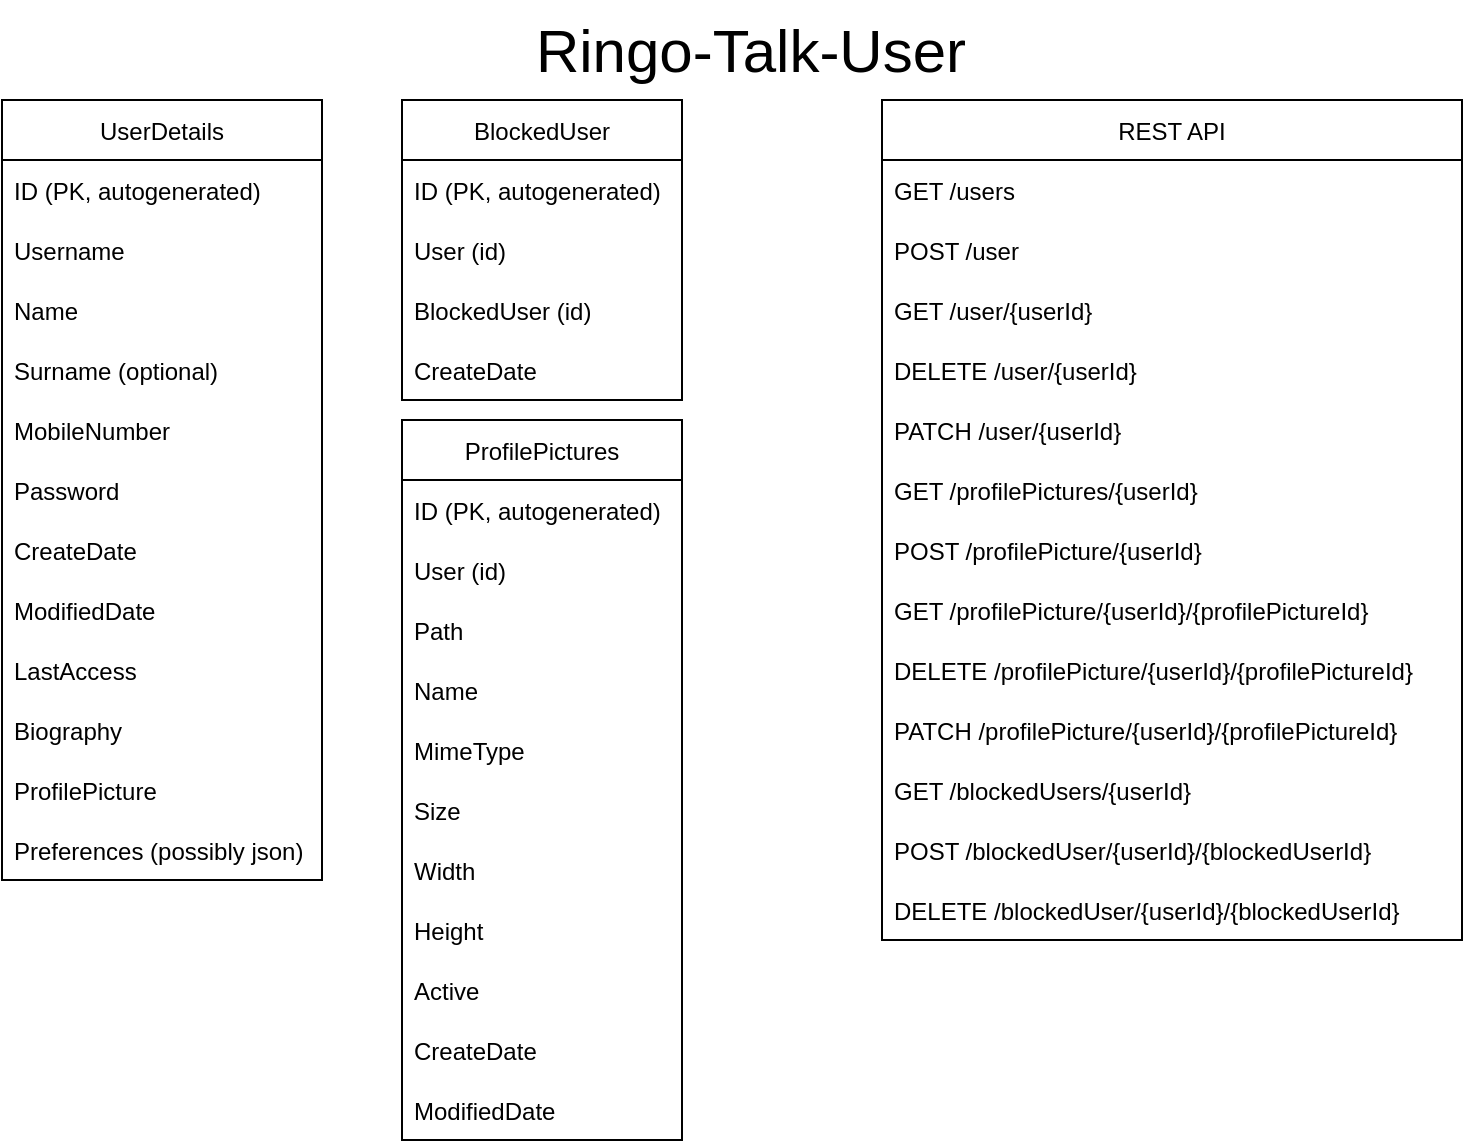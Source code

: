 <mxfile version="20.3.3" type="device"><diagram id="TblXnc-NqgKq7b_JqArt" name="Page-1"><mxGraphModel dx="2452" dy="920" grid="1" gridSize="10" guides="1" tooltips="1" connect="1" arrows="1" fold="1" page="1" pageScale="1" pageWidth="827" pageHeight="583" math="0" shadow="0"><root><mxCell id="0"/><mxCell id="1" parent="0"/><mxCell id="UhK0BxB9B6D-qoXDUpAz-3" value="&lt;font style=&quot;font-size: 30px;&quot;&gt;Ringo-Talk-User&lt;/font&gt;" style="text;html=1;align=center;verticalAlign=middle;resizable=0;points=[];autosize=1;strokeColor=none;fillColor=none;" vertex="1" parent="1"><mxGeometry x="294" width="240" height="50" as="geometry"/></mxCell><mxCell id="UhK0BxB9B6D-qoXDUpAz-4" value="UserDetails" style="swimlane;fontStyle=0;childLayout=stackLayout;horizontal=1;startSize=30;horizontalStack=0;resizeParent=1;resizeParentMax=0;resizeLast=0;collapsible=1;marginBottom=0;" vertex="1" parent="1"><mxGeometry x="40" y="50" width="160" height="390" as="geometry"><mxRectangle x="40" y="40" width="100" height="30" as="alternateBounds"/></mxGeometry></mxCell><mxCell id="UhK0BxB9B6D-qoXDUpAz-5" value="ID (PK, autogenerated)" style="text;strokeColor=none;fillColor=none;align=left;verticalAlign=middle;spacingLeft=4;spacingRight=4;overflow=hidden;points=[[0,0.5],[1,0.5]];portConstraint=eastwest;rotatable=0;" vertex="1" parent="UhK0BxB9B6D-qoXDUpAz-4"><mxGeometry y="30" width="160" height="30" as="geometry"/></mxCell><mxCell id="UhK0BxB9B6D-qoXDUpAz-6" value="Username" style="text;strokeColor=none;fillColor=none;align=left;verticalAlign=middle;spacingLeft=4;spacingRight=4;overflow=hidden;points=[[0,0.5],[1,0.5]];portConstraint=eastwest;rotatable=0;" vertex="1" parent="UhK0BxB9B6D-qoXDUpAz-4"><mxGeometry y="60" width="160" height="30" as="geometry"/></mxCell><mxCell id="UhK0BxB9B6D-qoXDUpAz-7" value="Name" style="text;strokeColor=none;fillColor=none;align=left;verticalAlign=middle;spacingLeft=4;spacingRight=4;overflow=hidden;points=[[0,0.5],[1,0.5]];portConstraint=eastwest;rotatable=0;" vertex="1" parent="UhK0BxB9B6D-qoXDUpAz-4"><mxGeometry y="90" width="160" height="30" as="geometry"/></mxCell><mxCell id="UhK0BxB9B6D-qoXDUpAz-9" value="Surname (optional)" style="text;strokeColor=none;fillColor=none;align=left;verticalAlign=middle;spacingLeft=4;spacingRight=4;overflow=hidden;points=[[0,0.5],[1,0.5]];portConstraint=eastwest;rotatable=0;" vertex="1" parent="UhK0BxB9B6D-qoXDUpAz-4"><mxGeometry y="120" width="160" height="30" as="geometry"/></mxCell><mxCell id="UhK0BxB9B6D-qoXDUpAz-10" value="MobileNumber" style="text;strokeColor=none;fillColor=none;align=left;verticalAlign=middle;spacingLeft=4;spacingRight=4;overflow=hidden;points=[[0,0.5],[1,0.5]];portConstraint=eastwest;rotatable=0;" vertex="1" parent="UhK0BxB9B6D-qoXDUpAz-4"><mxGeometry y="150" width="160" height="30" as="geometry"/></mxCell><mxCell id="UhK0BxB9B6D-qoXDUpAz-11" value="Password" style="text;strokeColor=none;fillColor=none;align=left;verticalAlign=middle;spacingLeft=4;spacingRight=4;overflow=hidden;points=[[0,0.5],[1,0.5]];portConstraint=eastwest;rotatable=0;" vertex="1" parent="UhK0BxB9B6D-qoXDUpAz-4"><mxGeometry y="180" width="160" height="30" as="geometry"/></mxCell><mxCell id="UhK0BxB9B6D-qoXDUpAz-12" value="CreateDate" style="text;strokeColor=none;fillColor=none;align=left;verticalAlign=middle;spacingLeft=4;spacingRight=4;overflow=hidden;points=[[0,0.5],[1,0.5]];portConstraint=eastwest;rotatable=0;" vertex="1" parent="UhK0BxB9B6D-qoXDUpAz-4"><mxGeometry y="210" width="160" height="30" as="geometry"/></mxCell><mxCell id="UhK0BxB9B6D-qoXDUpAz-20" value="ModifiedDate" style="text;strokeColor=none;fillColor=none;align=left;verticalAlign=middle;spacingLeft=4;spacingRight=4;overflow=hidden;points=[[0,0.5],[1,0.5]];portConstraint=eastwest;rotatable=0;" vertex="1" parent="UhK0BxB9B6D-qoXDUpAz-4"><mxGeometry y="240" width="160" height="30" as="geometry"/></mxCell><mxCell id="UhK0BxB9B6D-qoXDUpAz-13" value="LastAccess" style="text;strokeColor=none;fillColor=none;align=left;verticalAlign=middle;spacingLeft=4;spacingRight=4;overflow=hidden;points=[[0,0.5],[1,0.5]];portConstraint=eastwest;rotatable=0;" vertex="1" parent="UhK0BxB9B6D-qoXDUpAz-4"><mxGeometry y="270" width="160" height="30" as="geometry"/></mxCell><mxCell id="UhK0BxB9B6D-qoXDUpAz-14" value="Biography" style="text;strokeColor=none;fillColor=none;align=left;verticalAlign=middle;spacingLeft=4;spacingRight=4;overflow=hidden;points=[[0,0.5],[1,0.5]];portConstraint=eastwest;rotatable=0;" vertex="1" parent="UhK0BxB9B6D-qoXDUpAz-4"><mxGeometry y="300" width="160" height="30" as="geometry"/></mxCell><mxCell id="UhK0BxB9B6D-qoXDUpAz-15" value="ProfilePicture" style="text;strokeColor=none;fillColor=none;align=left;verticalAlign=middle;spacingLeft=4;spacingRight=4;overflow=hidden;points=[[0,0.5],[1,0.5]];portConstraint=eastwest;rotatable=0;" vertex="1" parent="UhK0BxB9B6D-qoXDUpAz-4"><mxGeometry y="330" width="160" height="30" as="geometry"/></mxCell><mxCell id="UhK0BxB9B6D-qoXDUpAz-18" value="Preferences (possibly json)" style="text;strokeColor=none;fillColor=none;align=left;verticalAlign=middle;spacingLeft=4;spacingRight=4;overflow=hidden;points=[[0,0.5],[1,0.5]];portConstraint=eastwest;rotatable=0;" vertex="1" parent="UhK0BxB9B6D-qoXDUpAz-4"><mxGeometry y="360" width="160" height="30" as="geometry"/></mxCell><mxCell id="UhK0BxB9B6D-qoXDUpAz-27" value="BlockedUser" style="swimlane;fontStyle=0;childLayout=stackLayout;horizontal=1;startSize=30;horizontalStack=0;resizeParent=1;resizeParentMax=0;resizeLast=0;collapsible=1;marginBottom=0;" vertex="1" parent="1"><mxGeometry x="240" y="50" width="140" height="150" as="geometry"/></mxCell><mxCell id="UhK0BxB9B6D-qoXDUpAz-28" value="ID (PK, autogenerated)" style="text;strokeColor=none;fillColor=none;align=left;verticalAlign=middle;spacingLeft=4;spacingRight=4;overflow=hidden;points=[[0,0.5],[1,0.5]];portConstraint=eastwest;rotatable=0;" vertex="1" parent="UhK0BxB9B6D-qoXDUpAz-27"><mxGeometry y="30" width="140" height="30" as="geometry"/></mxCell><mxCell id="UhK0BxB9B6D-qoXDUpAz-29" value="User (id)" style="text;strokeColor=none;fillColor=none;align=left;verticalAlign=middle;spacingLeft=4;spacingRight=4;overflow=hidden;points=[[0,0.5],[1,0.5]];portConstraint=eastwest;rotatable=0;" vertex="1" parent="UhK0BxB9B6D-qoXDUpAz-27"><mxGeometry y="60" width="140" height="30" as="geometry"/></mxCell><mxCell id="UhK0BxB9B6D-qoXDUpAz-30" value="BlockedUser (id)" style="text;strokeColor=none;fillColor=none;align=left;verticalAlign=middle;spacingLeft=4;spacingRight=4;overflow=hidden;points=[[0,0.5],[1,0.5]];portConstraint=eastwest;rotatable=0;" vertex="1" parent="UhK0BxB9B6D-qoXDUpAz-27"><mxGeometry y="90" width="140" height="30" as="geometry"/></mxCell><mxCell id="UhK0BxB9B6D-qoXDUpAz-31" value="CreateDate" style="text;strokeColor=none;fillColor=none;align=left;verticalAlign=middle;spacingLeft=4;spacingRight=4;overflow=hidden;points=[[0,0.5],[1,0.5]];portConstraint=eastwest;rotatable=0;" vertex="1" parent="UhK0BxB9B6D-qoXDUpAz-27"><mxGeometry y="120" width="140" height="30" as="geometry"/></mxCell><mxCell id="UhK0BxB9B6D-qoXDUpAz-32" value="ProfilePictures" style="swimlane;fontStyle=0;childLayout=stackLayout;horizontal=1;startSize=30;horizontalStack=0;resizeParent=1;resizeParentMax=0;resizeLast=0;collapsible=1;marginBottom=0;" vertex="1" parent="1"><mxGeometry x="240" y="210" width="140" height="360" as="geometry"/></mxCell><mxCell id="UhK0BxB9B6D-qoXDUpAz-33" value="ID (PK, autogenerated)" style="text;strokeColor=none;fillColor=none;align=left;verticalAlign=middle;spacingLeft=4;spacingRight=4;overflow=hidden;points=[[0,0.5],[1,0.5]];portConstraint=eastwest;rotatable=0;" vertex="1" parent="UhK0BxB9B6D-qoXDUpAz-32"><mxGeometry y="30" width="140" height="30" as="geometry"/></mxCell><mxCell id="UhK0BxB9B6D-qoXDUpAz-34" value="User (id)" style="text;strokeColor=none;fillColor=none;align=left;verticalAlign=middle;spacingLeft=4;spacingRight=4;overflow=hidden;points=[[0,0.5],[1,0.5]];portConstraint=eastwest;rotatable=0;" vertex="1" parent="UhK0BxB9B6D-qoXDUpAz-32"><mxGeometry y="60" width="140" height="30" as="geometry"/></mxCell><mxCell id="UhK0BxB9B6D-qoXDUpAz-35" value="Path" style="text;strokeColor=none;fillColor=none;align=left;verticalAlign=middle;spacingLeft=4;spacingRight=4;overflow=hidden;points=[[0,0.5],[1,0.5]];portConstraint=eastwest;rotatable=0;" vertex="1" parent="UhK0BxB9B6D-qoXDUpAz-32"><mxGeometry y="90" width="140" height="30" as="geometry"/></mxCell><mxCell id="UhK0BxB9B6D-qoXDUpAz-39" value="Name" style="text;strokeColor=none;fillColor=none;align=left;verticalAlign=middle;spacingLeft=4;spacingRight=4;overflow=hidden;points=[[0,0.5],[1,0.5]];portConstraint=eastwest;rotatable=0;" vertex="1" parent="UhK0BxB9B6D-qoXDUpAz-32"><mxGeometry y="120" width="140" height="30" as="geometry"/></mxCell><mxCell id="UhK0BxB9B6D-qoXDUpAz-40" value="MimeType" style="text;strokeColor=none;fillColor=none;align=left;verticalAlign=middle;spacingLeft=4;spacingRight=4;overflow=hidden;points=[[0,0.5],[1,0.5]];portConstraint=eastwest;rotatable=0;" vertex="1" parent="UhK0BxB9B6D-qoXDUpAz-32"><mxGeometry y="150" width="140" height="30" as="geometry"/></mxCell><mxCell id="UhK0BxB9B6D-qoXDUpAz-41" value="Size" style="text;strokeColor=none;fillColor=none;align=left;verticalAlign=middle;spacingLeft=4;spacingRight=4;overflow=hidden;points=[[0,0.5],[1,0.5]];portConstraint=eastwest;rotatable=0;" vertex="1" parent="UhK0BxB9B6D-qoXDUpAz-32"><mxGeometry y="180" width="140" height="30" as="geometry"/></mxCell><mxCell id="UhK0BxB9B6D-qoXDUpAz-42" value="Width" style="text;strokeColor=none;fillColor=none;align=left;verticalAlign=middle;spacingLeft=4;spacingRight=4;overflow=hidden;points=[[0,0.5],[1,0.5]];portConstraint=eastwest;rotatable=0;" vertex="1" parent="UhK0BxB9B6D-qoXDUpAz-32"><mxGeometry y="210" width="140" height="30" as="geometry"/></mxCell><mxCell id="UhK0BxB9B6D-qoXDUpAz-43" value="Height" style="text;strokeColor=none;fillColor=none;align=left;verticalAlign=middle;spacingLeft=4;spacingRight=4;overflow=hidden;points=[[0,0.5],[1,0.5]];portConstraint=eastwest;rotatable=0;" vertex="1" parent="UhK0BxB9B6D-qoXDUpAz-32"><mxGeometry y="240" width="140" height="30" as="geometry"/></mxCell><mxCell id="UhK0BxB9B6D-qoXDUpAz-36" value="Active" style="text;strokeColor=none;fillColor=none;align=left;verticalAlign=middle;spacingLeft=4;spacingRight=4;overflow=hidden;points=[[0,0.5],[1,0.5]];portConstraint=eastwest;rotatable=0;" vertex="1" parent="UhK0BxB9B6D-qoXDUpAz-32"><mxGeometry y="270" width="140" height="30" as="geometry"/></mxCell><mxCell id="UhK0BxB9B6D-qoXDUpAz-37" value="CreateDate" style="text;strokeColor=none;fillColor=none;align=left;verticalAlign=middle;spacingLeft=4;spacingRight=4;overflow=hidden;points=[[0,0.5],[1,0.5]];portConstraint=eastwest;rotatable=0;" vertex="1" parent="UhK0BxB9B6D-qoXDUpAz-32"><mxGeometry y="300" width="140" height="30" as="geometry"/></mxCell><mxCell id="UhK0BxB9B6D-qoXDUpAz-38" value="ModifiedDate" style="text;strokeColor=none;fillColor=none;align=left;verticalAlign=middle;spacingLeft=4;spacingRight=4;overflow=hidden;points=[[0,0.5],[1,0.5]];portConstraint=eastwest;rotatable=0;" vertex="1" parent="UhK0BxB9B6D-qoXDUpAz-32"><mxGeometry y="330" width="140" height="30" as="geometry"/></mxCell><mxCell id="UhK0BxB9B6D-qoXDUpAz-44" value="REST API" style="swimlane;fontStyle=0;childLayout=stackLayout;horizontal=1;startSize=30;horizontalStack=0;resizeParent=1;resizeParentMax=0;resizeLast=0;collapsible=1;marginBottom=0;" vertex="1" parent="1"><mxGeometry x="480" y="50" width="290" height="420" as="geometry"/></mxCell><mxCell id="UhK0BxB9B6D-qoXDUpAz-52" value="GET /users" style="text;strokeColor=none;fillColor=none;align=left;verticalAlign=middle;spacingLeft=4;spacingRight=4;overflow=hidden;points=[[0,0.5],[1,0.5]];portConstraint=eastwest;rotatable=0;" vertex="1" parent="UhK0BxB9B6D-qoXDUpAz-44"><mxGeometry y="30" width="290" height="30" as="geometry"/></mxCell><mxCell id="UhK0BxB9B6D-qoXDUpAz-45" value="POST /user" style="text;strokeColor=none;fillColor=none;align=left;verticalAlign=middle;spacingLeft=4;spacingRight=4;overflow=hidden;points=[[0,0.5],[1,0.5]];portConstraint=eastwest;rotatable=0;" vertex="1" parent="UhK0BxB9B6D-qoXDUpAz-44"><mxGeometry y="60" width="290" height="30" as="geometry"/></mxCell><mxCell id="UhK0BxB9B6D-qoXDUpAz-46" value="GET /user/{userId}" style="text;strokeColor=none;fillColor=none;align=left;verticalAlign=middle;spacingLeft=4;spacingRight=4;overflow=hidden;points=[[0,0.5],[1,0.5]];portConstraint=eastwest;rotatable=0;" vertex="1" parent="UhK0BxB9B6D-qoXDUpAz-44"><mxGeometry y="90" width="290" height="30" as="geometry"/></mxCell><mxCell id="UhK0BxB9B6D-qoXDUpAz-47" value="DELETE /user/{userId}" style="text;strokeColor=none;fillColor=none;align=left;verticalAlign=middle;spacingLeft=4;spacingRight=4;overflow=hidden;points=[[0,0.5],[1,0.5]];portConstraint=eastwest;rotatable=0;" vertex="1" parent="UhK0BxB9B6D-qoXDUpAz-44"><mxGeometry y="120" width="290" height="30" as="geometry"/></mxCell><mxCell id="UhK0BxB9B6D-qoXDUpAz-48" value="PATCH /user/{userId}" style="text;strokeColor=none;fillColor=none;align=left;verticalAlign=middle;spacingLeft=4;spacingRight=4;overflow=hidden;points=[[0,0.5],[1,0.5]];portConstraint=eastwest;rotatable=0;" vertex="1" parent="UhK0BxB9B6D-qoXDUpAz-44"><mxGeometry y="150" width="290" height="30" as="geometry"/></mxCell><mxCell id="UhK0BxB9B6D-qoXDUpAz-53" value="GET /profilePictures/{userId}" style="text;strokeColor=none;fillColor=none;align=left;verticalAlign=middle;spacingLeft=4;spacingRight=4;overflow=hidden;points=[[0,0.5],[1,0.5]];portConstraint=eastwest;rotatable=0;" vertex="1" parent="UhK0BxB9B6D-qoXDUpAz-44"><mxGeometry y="180" width="290" height="30" as="geometry"/></mxCell><mxCell id="UhK0BxB9B6D-qoXDUpAz-49" value="POST /profilePicture/{userId}" style="text;strokeColor=none;fillColor=none;align=left;verticalAlign=middle;spacingLeft=4;spacingRight=4;overflow=hidden;points=[[0,0.5],[1,0.5]];portConstraint=eastwest;rotatable=0;" vertex="1" parent="UhK0BxB9B6D-qoXDUpAz-44"><mxGeometry y="210" width="290" height="30" as="geometry"/></mxCell><mxCell id="UhK0BxB9B6D-qoXDUpAz-50" value="GET /profilePicture/{userId}/{profilePictureId}" style="text;strokeColor=none;fillColor=none;align=left;verticalAlign=middle;spacingLeft=4;spacingRight=4;overflow=hidden;points=[[0,0.5],[1,0.5]];portConstraint=eastwest;rotatable=0;" vertex="1" parent="UhK0BxB9B6D-qoXDUpAz-44"><mxGeometry y="240" width="290" height="30" as="geometry"/></mxCell><mxCell id="UhK0BxB9B6D-qoXDUpAz-51" value="DELETE /profilePicture/{userId}/{profilePictureId}" style="text;strokeColor=none;fillColor=none;align=left;verticalAlign=middle;spacingLeft=4;spacingRight=4;overflow=hidden;points=[[0,0.5],[1,0.5]];portConstraint=eastwest;rotatable=0;" vertex="1" parent="UhK0BxB9B6D-qoXDUpAz-44"><mxGeometry y="270" width="290" height="30" as="geometry"/></mxCell><mxCell id="UhK0BxB9B6D-qoXDUpAz-57" value="PATCH /profilePicture/{userId}/{profilePictureId}" style="text;strokeColor=none;fillColor=none;align=left;verticalAlign=middle;spacingLeft=4;spacingRight=4;overflow=hidden;points=[[0,0.5],[1,0.5]];portConstraint=eastwest;rotatable=0;" vertex="1" parent="UhK0BxB9B6D-qoXDUpAz-44"><mxGeometry y="300" width="290" height="30" as="geometry"/></mxCell><mxCell id="UhK0BxB9B6D-qoXDUpAz-54" value="GET /blockedUsers/{userId}" style="text;strokeColor=none;fillColor=none;align=left;verticalAlign=middle;spacingLeft=4;spacingRight=4;overflow=hidden;points=[[0,0.5],[1,0.5]];portConstraint=eastwest;rotatable=0;" vertex="1" parent="UhK0BxB9B6D-qoXDUpAz-44"><mxGeometry y="330" width="290" height="30" as="geometry"/></mxCell><mxCell id="UhK0BxB9B6D-qoXDUpAz-55" value="POST /blockedUser/{userId}/{blockedUserId}" style="text;strokeColor=none;fillColor=none;align=left;verticalAlign=middle;spacingLeft=4;spacingRight=4;overflow=hidden;points=[[0,0.5],[1,0.5]];portConstraint=eastwest;rotatable=0;" vertex="1" parent="UhK0BxB9B6D-qoXDUpAz-44"><mxGeometry y="360" width="290" height="30" as="geometry"/></mxCell><mxCell id="UhK0BxB9B6D-qoXDUpAz-56" value="DELETE /blockedUser/{userId}/{blockedUserId}" style="text;strokeColor=none;fillColor=none;align=left;verticalAlign=middle;spacingLeft=4;spacingRight=4;overflow=hidden;points=[[0,0.5],[1,0.5]];portConstraint=eastwest;rotatable=0;" vertex="1" parent="UhK0BxB9B6D-qoXDUpAz-44"><mxGeometry y="390" width="290" height="30" as="geometry"/></mxCell></root></mxGraphModel></diagram></mxfile>